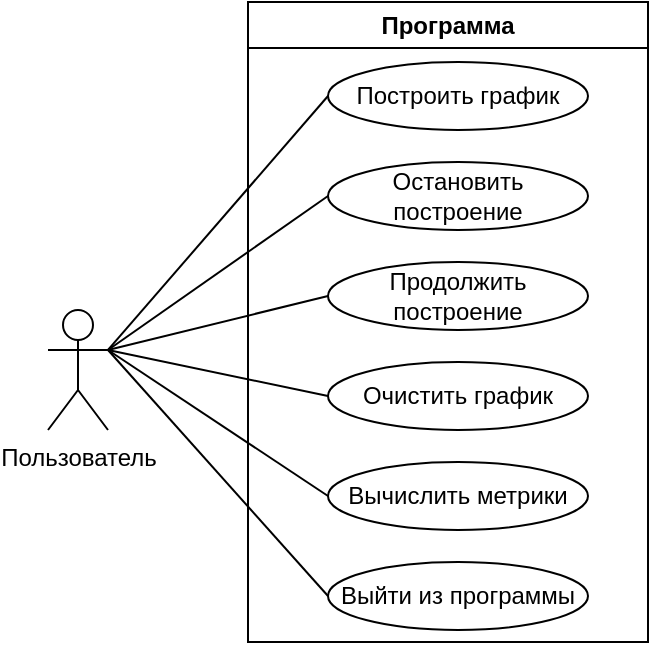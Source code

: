 <mxfile version="22.0.3" type="device">
  <diagram name="Страница — 1" id="FpA6ZYfyXOMUWuVZo6k5">
    <mxGraphModel dx="1024" dy="603" grid="1" gridSize="10" guides="1" tooltips="1" connect="1" arrows="1" fold="1" page="1" pageScale="1" pageWidth="827" pageHeight="1169" math="0" shadow="0">
      <root>
        <mxCell id="0" />
        <mxCell id="1" parent="0" />
        <mxCell id="xx0M3tBOqd3Wi22xsOb5-1" value="Программа" style="swimlane;whiteSpace=wrap;html=1;" vertex="1" parent="1">
          <mxGeometry x="320" y="140" width="200" height="320" as="geometry" />
        </mxCell>
        <mxCell id="xx0M3tBOqd3Wi22xsOb5-2" value="Построить график" style="ellipse;html=1;whiteSpace=wrap;" vertex="1" parent="xx0M3tBOqd3Wi22xsOb5-1">
          <mxGeometry x="40" y="30" width="130" height="34" as="geometry" />
        </mxCell>
        <mxCell id="xx0M3tBOqd3Wi22xsOb5-3" value="Остановить построение" style="ellipse;html=1;whiteSpace=wrap;" vertex="1" parent="xx0M3tBOqd3Wi22xsOb5-1">
          <mxGeometry x="40" y="80" width="130" height="34" as="geometry" />
        </mxCell>
        <mxCell id="xx0M3tBOqd3Wi22xsOb5-4" value="Продолжить построение" style="ellipse;html=1;whiteSpace=wrap;" vertex="1" parent="xx0M3tBOqd3Wi22xsOb5-1">
          <mxGeometry x="40" y="130" width="130" height="34" as="geometry" />
        </mxCell>
        <mxCell id="xx0M3tBOqd3Wi22xsOb5-5" value="Очистить график" style="ellipse;html=1;whiteSpace=wrap;" vertex="1" parent="xx0M3tBOqd3Wi22xsOb5-1">
          <mxGeometry x="40" y="180" width="130" height="34" as="geometry" />
        </mxCell>
        <mxCell id="xx0M3tBOqd3Wi22xsOb5-6" value="Вычислить метрики" style="ellipse;html=1;whiteSpace=wrap;" vertex="1" parent="xx0M3tBOqd3Wi22xsOb5-1">
          <mxGeometry x="40" y="230" width="130" height="34" as="geometry" />
        </mxCell>
        <mxCell id="xx0M3tBOqd3Wi22xsOb5-21" value="Выйти из программы" style="ellipse;html=1;whiteSpace=wrap;" vertex="1" parent="xx0M3tBOqd3Wi22xsOb5-1">
          <mxGeometry x="40" y="280" width="130" height="34" as="geometry" />
        </mxCell>
        <mxCell id="xx0M3tBOqd3Wi22xsOb5-8" value="Пользователь" style="shape=umlActor;verticalLabelPosition=bottom;verticalAlign=top;html=1;outlineConnect=0;" vertex="1" parent="1">
          <mxGeometry x="220" y="294" width="30" height="60" as="geometry" />
        </mxCell>
        <mxCell id="xx0M3tBOqd3Wi22xsOb5-22" value="" style="endArrow=none;html=1;rounded=0;entryX=0;entryY=0.5;entryDx=0;entryDy=0;exitX=1;exitY=0.333;exitDx=0;exitDy=0;exitPerimeter=0;" edge="1" parent="1" source="xx0M3tBOqd3Wi22xsOb5-8" target="xx0M3tBOqd3Wi22xsOb5-2">
          <mxGeometry width="50" height="50" relative="1" as="geometry">
            <mxPoint x="200" y="200" as="sourcePoint" />
            <mxPoint x="250" y="150" as="targetPoint" />
          </mxGeometry>
        </mxCell>
        <mxCell id="xx0M3tBOqd3Wi22xsOb5-23" value="" style="endArrow=none;html=1;rounded=0;exitX=1;exitY=0.333;exitDx=0;exitDy=0;exitPerimeter=0;entryX=0;entryY=0.5;entryDx=0;entryDy=0;" edge="1" parent="1" source="xx0M3tBOqd3Wi22xsOb5-8" target="xx0M3tBOqd3Wi22xsOb5-3">
          <mxGeometry width="50" height="50" relative="1" as="geometry">
            <mxPoint x="280" y="330" as="sourcePoint" />
            <mxPoint x="330" y="280" as="targetPoint" />
          </mxGeometry>
        </mxCell>
        <mxCell id="xx0M3tBOqd3Wi22xsOb5-24" value="" style="endArrow=none;html=1;rounded=0;exitX=1;exitY=0.333;exitDx=0;exitDy=0;exitPerimeter=0;entryX=0;entryY=0.5;entryDx=0;entryDy=0;" edge="1" parent="1" source="xx0M3tBOqd3Wi22xsOb5-8" target="xx0M3tBOqd3Wi22xsOb5-4">
          <mxGeometry width="50" height="50" relative="1" as="geometry">
            <mxPoint x="260" y="313" as="sourcePoint" />
            <mxPoint x="370" y="247" as="targetPoint" />
          </mxGeometry>
        </mxCell>
        <mxCell id="xx0M3tBOqd3Wi22xsOb5-25" value="" style="endArrow=none;html=1;rounded=0;exitX=1;exitY=0.333;exitDx=0;exitDy=0;exitPerimeter=0;entryX=0;entryY=0.5;entryDx=0;entryDy=0;" edge="1" parent="1" source="xx0M3tBOqd3Wi22xsOb5-8" target="xx0M3tBOqd3Wi22xsOb5-5">
          <mxGeometry width="50" height="50" relative="1" as="geometry">
            <mxPoint x="270" y="323" as="sourcePoint" />
            <mxPoint x="380" y="257" as="targetPoint" />
          </mxGeometry>
        </mxCell>
        <mxCell id="xx0M3tBOqd3Wi22xsOb5-26" value="" style="endArrow=none;html=1;rounded=0;exitX=1;exitY=0.333;exitDx=0;exitDy=0;exitPerimeter=0;entryX=0;entryY=0.5;entryDx=0;entryDy=0;" edge="1" parent="1" source="xx0M3tBOqd3Wi22xsOb5-8" target="xx0M3tBOqd3Wi22xsOb5-6">
          <mxGeometry width="50" height="50" relative="1" as="geometry">
            <mxPoint x="280" y="333" as="sourcePoint" />
            <mxPoint x="390" y="267" as="targetPoint" />
          </mxGeometry>
        </mxCell>
        <mxCell id="xx0M3tBOqd3Wi22xsOb5-27" value="" style="endArrow=none;html=1;rounded=0;exitX=1;exitY=0.333;exitDx=0;exitDy=0;exitPerimeter=0;entryX=0;entryY=0.5;entryDx=0;entryDy=0;" edge="1" parent="1" source="xx0M3tBOqd3Wi22xsOb5-8" target="xx0M3tBOqd3Wi22xsOb5-21">
          <mxGeometry width="50" height="50" relative="1" as="geometry">
            <mxPoint x="290" y="343" as="sourcePoint" />
            <mxPoint x="400" y="277" as="targetPoint" />
          </mxGeometry>
        </mxCell>
      </root>
    </mxGraphModel>
  </diagram>
</mxfile>
